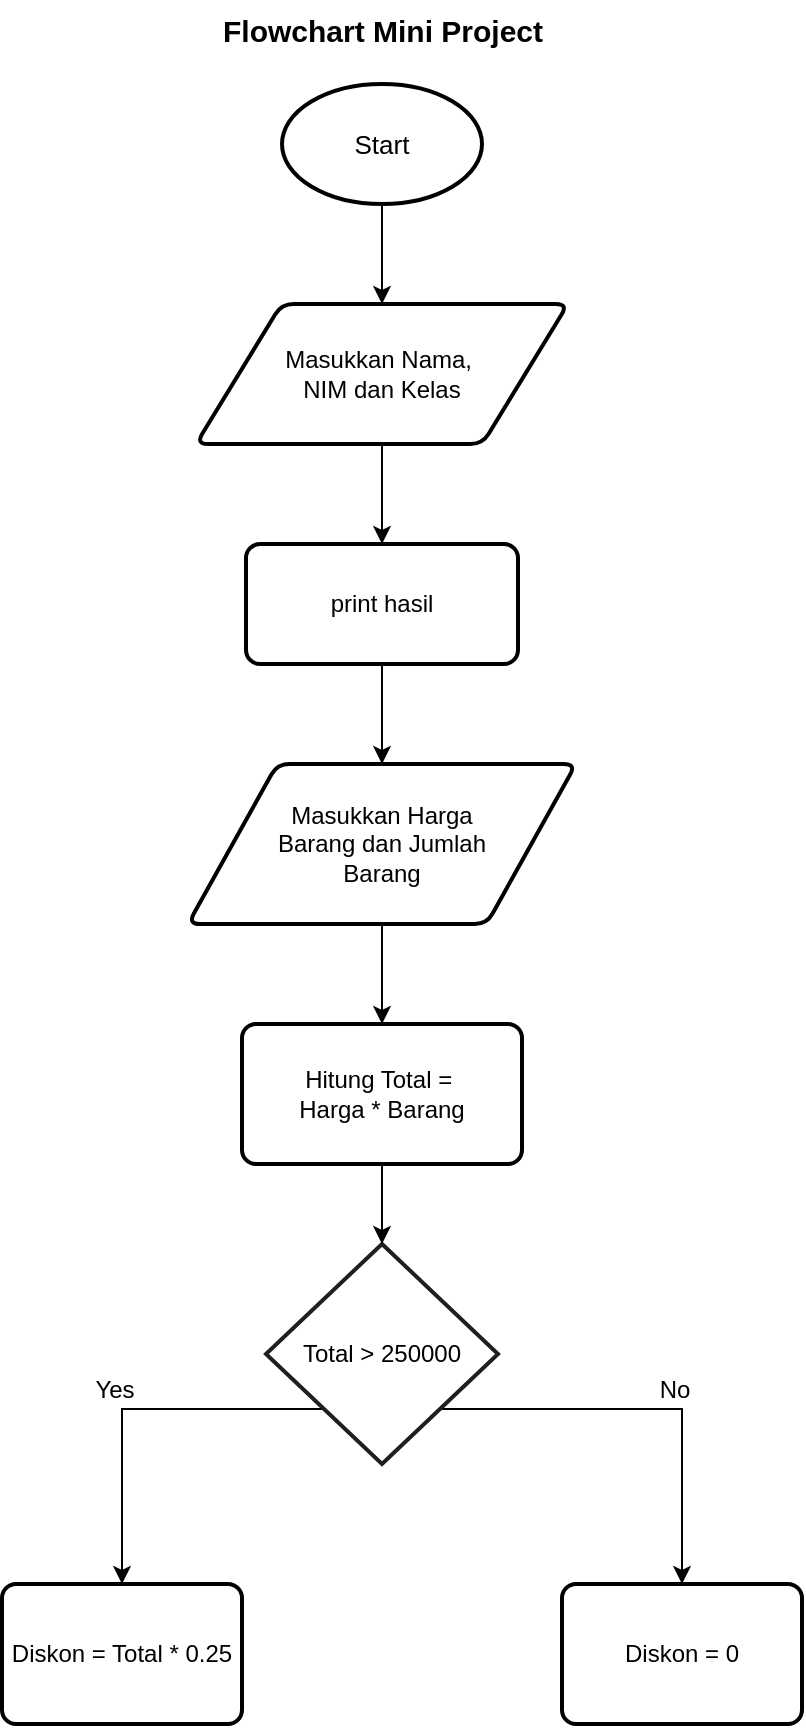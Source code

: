 <mxfile version="24.7.16">
  <diagram id="C5RBs43oDa-KdzZeNtuy" name="Page-1">
    <mxGraphModel dx="907" dy="747" grid="1" gridSize="10" guides="1" tooltips="1" connect="1" arrows="1" fold="1" page="1" pageScale="1" pageWidth="827" pageHeight="1169" math="0" shadow="0">
      <root>
        <mxCell id="WIyWlLk6GJQsqaUBKTNV-0" />
        <mxCell id="WIyWlLk6GJQsqaUBKTNV-1" parent="WIyWlLk6GJQsqaUBKTNV-0" />
        <mxCell id="H6dS6gvr-uraTL1qiHeq-7" value="Diskon = Total * 0.25" style="rounded=1;whiteSpace=wrap;html=1;absoluteArcSize=1;arcSize=14;strokeWidth=2;" vertex="1" parent="WIyWlLk6GJQsqaUBKTNV-1">
          <mxGeometry x="224" y="800" width="120" height="70" as="geometry" />
        </mxCell>
        <mxCell id="H6dS6gvr-uraTL1qiHeq-8" style="edgeStyle=orthogonalEdgeStyle;rounded=0;orthogonalLoop=1;jettySize=auto;html=1;exitX=0;exitY=1;exitDx=0;exitDy=0;" edge="1" parent="WIyWlLk6GJQsqaUBKTNV-1" source="H6dS6gvr-uraTL1qiHeq-4" target="H6dS6gvr-uraTL1qiHeq-7">
          <mxGeometry relative="1" as="geometry" />
        </mxCell>
        <mxCell id="H6dS6gvr-uraTL1qiHeq-11" style="edgeStyle=orthogonalEdgeStyle;rounded=0;orthogonalLoop=1;jettySize=auto;html=1;exitX=1;exitY=1;exitDx=0;exitDy=0;" edge="1" parent="WIyWlLk6GJQsqaUBKTNV-1" source="H6dS6gvr-uraTL1qiHeq-4" target="H6dS6gvr-uraTL1qiHeq-10">
          <mxGeometry relative="1" as="geometry" />
        </mxCell>
        <mxCell id="H6dS6gvr-uraTL1qiHeq-4" value="Total &amp;gt; 250000" style="rhombus;whiteSpace=wrap;html=1;strokeColor=#1F1F1F;shadow=0;strokeWidth=2;" vertex="1" parent="WIyWlLk6GJQsqaUBKTNV-1">
          <mxGeometry x="356" y="630" width="116" height="110" as="geometry" />
        </mxCell>
        <mxCell id="gIv6dCVdmgl8j4xr0JMW-4" style="edgeStyle=orthogonalEdgeStyle;rounded=0;orthogonalLoop=1;jettySize=auto;html=1;exitX=0.5;exitY=1;exitDx=0;exitDy=0;exitPerimeter=0;" parent="WIyWlLk6GJQsqaUBKTNV-1" source="gIv6dCVdmgl8j4xr0JMW-0" target="gIv6dCVdmgl8j4xr0JMW-3" edge="1">
          <mxGeometry relative="1" as="geometry" />
        </mxCell>
        <mxCell id="gIv6dCVdmgl8j4xr0JMW-0" value="&lt;font style=&quot;font-size: 13px;&quot;&gt;Start&lt;/font&gt;" style="strokeWidth=2;html=1;shape=mxgraph.flowchart.start_1;whiteSpace=wrap;" parent="WIyWlLk6GJQsqaUBKTNV-1" vertex="1">
          <mxGeometry x="364" y="50" width="100" height="60" as="geometry" />
        </mxCell>
        <mxCell id="gIv6dCVdmgl8j4xr0JMW-1" value="&lt;b&gt;&lt;font style=&quot;font-size: 15px;&quot;&gt;Flowchart Mini Project&lt;/font&gt;&lt;/b&gt;" style="text;html=1;align=center;verticalAlign=middle;resizable=0;points=[];autosize=1;strokeColor=none;fillColor=none;" parent="WIyWlLk6GJQsqaUBKTNV-1" vertex="1">
          <mxGeometry x="324" y="8" width="180" height="30" as="geometry" />
        </mxCell>
        <mxCell id="gIv6dCVdmgl8j4xr0JMW-6" style="edgeStyle=orthogonalEdgeStyle;rounded=0;orthogonalLoop=1;jettySize=auto;html=1;exitX=0.5;exitY=1;exitDx=0;exitDy=0;" parent="WIyWlLk6GJQsqaUBKTNV-1" source="gIv6dCVdmgl8j4xr0JMW-3" target="gIv6dCVdmgl8j4xr0JMW-5" edge="1">
          <mxGeometry relative="1" as="geometry" />
        </mxCell>
        <mxCell id="gIv6dCVdmgl8j4xr0JMW-3" value="&lt;font style=&quot;font-size: 12px;&quot;&gt;Masukkan Nama,&amp;nbsp;&lt;/font&gt;&lt;div&gt;&lt;font style=&quot;font-size: 12px;&quot;&gt;NIM&amp;nbsp;&lt;/font&gt;&lt;span style=&quot;background-color: initial;&quot;&gt;dan Kelas&lt;/span&gt;&lt;/div&gt;" style="shape=parallelogram;html=1;strokeWidth=2;perimeter=parallelogramPerimeter;whiteSpace=wrap;rounded=1;arcSize=12;size=0.23;" parent="WIyWlLk6GJQsqaUBKTNV-1" vertex="1">
          <mxGeometry x="321" y="160" width="186" height="70" as="geometry" />
        </mxCell>
        <mxCell id="H6dS6gvr-uraTL1qiHeq-1" style="edgeStyle=orthogonalEdgeStyle;rounded=0;orthogonalLoop=1;jettySize=auto;html=1;exitX=0.5;exitY=1;exitDx=0;exitDy=0;entryX=0.5;entryY=0;entryDx=0;entryDy=0;" edge="1" parent="WIyWlLk6GJQsqaUBKTNV-1" source="gIv6dCVdmgl8j4xr0JMW-5" target="H6dS6gvr-uraTL1qiHeq-0">
          <mxGeometry relative="1" as="geometry" />
        </mxCell>
        <mxCell id="gIv6dCVdmgl8j4xr0JMW-5" value="print hasil" style="rounded=1;whiteSpace=wrap;html=1;absoluteArcSize=1;arcSize=14;strokeWidth=2;" parent="WIyWlLk6GJQsqaUBKTNV-1" vertex="1">
          <mxGeometry x="346" y="280" width="136" height="60" as="geometry" />
        </mxCell>
        <mxCell id="H6dS6gvr-uraTL1qiHeq-3" style="edgeStyle=orthogonalEdgeStyle;rounded=0;orthogonalLoop=1;jettySize=auto;html=1;exitX=0.5;exitY=1;exitDx=0;exitDy=0;" edge="1" parent="WIyWlLk6GJQsqaUBKTNV-1" source="H6dS6gvr-uraTL1qiHeq-0" target="H6dS6gvr-uraTL1qiHeq-2">
          <mxGeometry relative="1" as="geometry" />
        </mxCell>
        <mxCell id="H6dS6gvr-uraTL1qiHeq-0" value="Masukkan Harga&lt;div&gt;&amp;nbsp;Barang&lt;span style=&quot;background-color: initial;&quot;&gt;&amp;nbsp;dan Jumlah&amp;nbsp;&lt;/span&gt;&lt;/div&gt;&lt;div&gt;&lt;span style=&quot;background-color: initial;&quot;&gt;Barang&lt;/span&gt;&lt;/div&gt;" style="shape=parallelogram;html=1;strokeWidth=2;perimeter=parallelogramPerimeter;whiteSpace=wrap;rounded=1;arcSize=12;size=0.23;align=center;" vertex="1" parent="WIyWlLk6GJQsqaUBKTNV-1">
          <mxGeometry x="317" y="390" width="194" height="80" as="geometry" />
        </mxCell>
        <mxCell id="H6dS6gvr-uraTL1qiHeq-6" style="edgeStyle=orthogonalEdgeStyle;rounded=0;orthogonalLoop=1;jettySize=auto;html=1;exitX=0.5;exitY=1;exitDx=0;exitDy=0;entryX=0.5;entryY=0;entryDx=0;entryDy=0;" edge="1" parent="WIyWlLk6GJQsqaUBKTNV-1" source="H6dS6gvr-uraTL1qiHeq-2" target="H6dS6gvr-uraTL1qiHeq-4">
          <mxGeometry relative="1" as="geometry" />
        </mxCell>
        <mxCell id="H6dS6gvr-uraTL1qiHeq-2" value="Hitung Total =&amp;nbsp;&lt;div&gt;Harga * Barang&lt;/div&gt;" style="rounded=1;whiteSpace=wrap;html=1;absoluteArcSize=1;arcSize=14;strokeWidth=2;" vertex="1" parent="WIyWlLk6GJQsqaUBKTNV-1">
          <mxGeometry x="344" y="520" width="140" height="70" as="geometry" />
        </mxCell>
        <mxCell id="H6dS6gvr-uraTL1qiHeq-10" value="Diskon = 0" style="rounded=1;whiteSpace=wrap;html=1;absoluteArcSize=1;arcSize=14;strokeWidth=2;" vertex="1" parent="WIyWlLk6GJQsqaUBKTNV-1">
          <mxGeometry x="504" y="800" width="120" height="70" as="geometry" />
        </mxCell>
        <mxCell id="H6dS6gvr-uraTL1qiHeq-12" value="Yes" style="text;html=1;align=center;verticalAlign=middle;resizable=0;points=[];autosize=1;strokeColor=none;fillColor=none;" vertex="1" parent="WIyWlLk6GJQsqaUBKTNV-1">
          <mxGeometry x="260" y="688" width="40" height="30" as="geometry" />
        </mxCell>
        <mxCell id="H6dS6gvr-uraTL1qiHeq-13" value="No" style="text;html=1;align=center;verticalAlign=middle;resizable=0;points=[];autosize=1;strokeColor=none;fillColor=none;" vertex="1" parent="WIyWlLk6GJQsqaUBKTNV-1">
          <mxGeometry x="540" y="688" width="40" height="30" as="geometry" />
        </mxCell>
      </root>
    </mxGraphModel>
  </diagram>
</mxfile>

